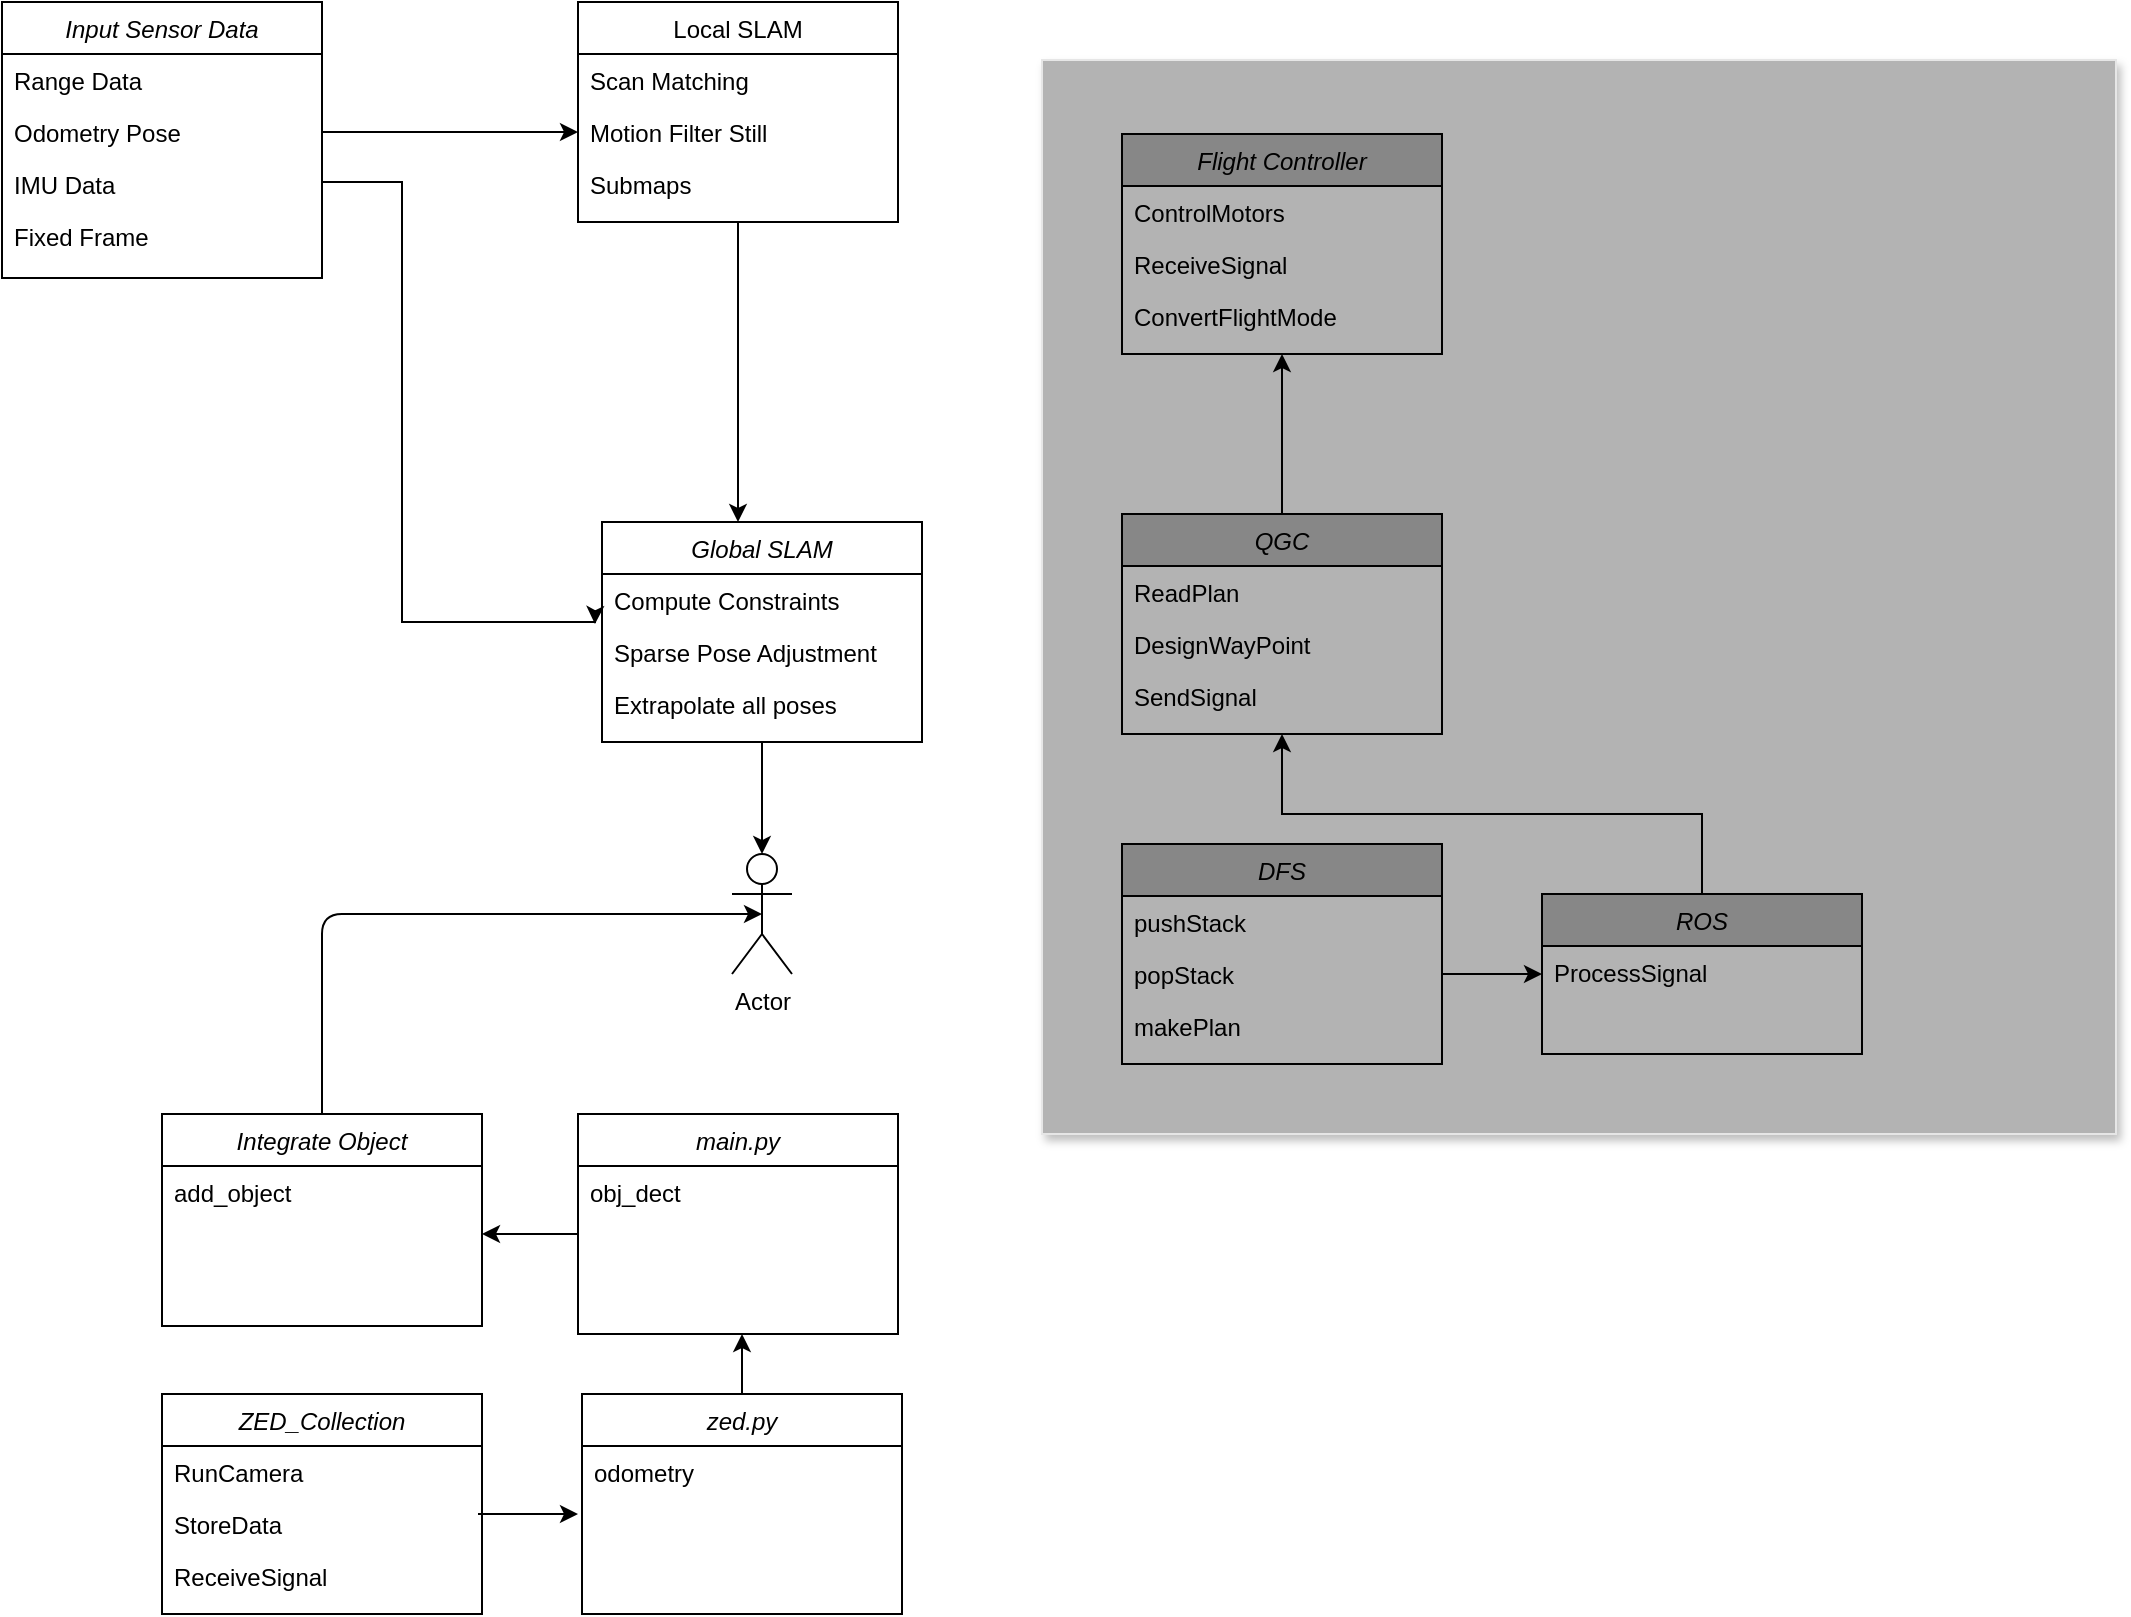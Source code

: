 <mxfile version="14.7.1" type="device"><diagram id="C5RBs43oDa-KdzZeNtuy" name="패키지다이어그램"><mxGraphModel dx="700" dy="695" grid="1" gridSize="10" guides="1" tooltips="1" connect="1" arrows="1" fold="1" page="1" pageScale="1" pageWidth="827" pageHeight="1169" math="0" shadow="0"><root><mxCell id="WIyWlLk6GJQsqaUBKTNV-0"/><mxCell id="WIyWlLk6GJQsqaUBKTNV-1" parent="WIyWlLk6GJQsqaUBKTNV-0"/><mxCell id="CB7alE8cAFBT5NJE9QPG-14" value="" style="whiteSpace=wrap;html=1;aspect=fixed;shadow=1;strokeColor=#E6E6E6;fillColor=#B3B3B3;" parent="WIyWlLk6GJQsqaUBKTNV-1" vertex="1"><mxGeometry x="600" y="193" width="537" height="537" as="geometry"/></mxCell><mxCell id="zkfFHV4jXpPFQw0GAbJ--0" value="Input Sensor Data" style="swimlane;fontStyle=2;align=center;verticalAlign=top;childLayout=stackLayout;horizontal=1;startSize=26;horizontalStack=0;resizeParent=1;resizeLast=0;collapsible=1;marginBottom=0;rounded=0;shadow=0;strokeWidth=1;" parent="WIyWlLk6GJQsqaUBKTNV-1" vertex="1"><mxGeometry x="80" y="164" width="160" height="138" as="geometry"><mxRectangle x="230" y="140" width="160" height="26" as="alternateBounds"/></mxGeometry></mxCell><mxCell id="zkfFHV4jXpPFQw0GAbJ--1" value="Range Data" style="text;align=left;verticalAlign=top;spacingLeft=4;spacingRight=4;overflow=hidden;rotatable=0;points=[[0,0.5],[1,0.5]];portConstraint=eastwest;" parent="zkfFHV4jXpPFQw0GAbJ--0" vertex="1"><mxGeometry y="26" width="160" height="26" as="geometry"/></mxCell><mxCell id="zkfFHV4jXpPFQw0GAbJ--2" value="Odometry Pose" style="text;align=left;verticalAlign=top;spacingLeft=4;spacingRight=4;overflow=hidden;rotatable=0;points=[[0,0.5],[1,0.5]];portConstraint=eastwest;rounded=0;shadow=0;html=0;" parent="zkfFHV4jXpPFQw0GAbJ--0" vertex="1"><mxGeometry y="52" width="160" height="26" as="geometry"/></mxCell><mxCell id="zkfFHV4jXpPFQw0GAbJ--3" value="IMU Data" style="text;align=left;verticalAlign=top;spacingLeft=4;spacingRight=4;overflow=hidden;rotatable=0;points=[[0,0.5],[1,0.5]];portConstraint=eastwest;rounded=0;shadow=0;html=0;" parent="zkfFHV4jXpPFQw0GAbJ--0" vertex="1"><mxGeometry y="78" width="160" height="26" as="geometry"/></mxCell><mxCell id="HZ2p7Poo9nSI8eC_3tfc-0" value="Fixed Frame" style="text;align=left;verticalAlign=top;spacingLeft=4;spacingRight=4;overflow=hidden;rotatable=0;points=[[0,0.5],[1,0.5]];portConstraint=eastwest;rounded=0;shadow=0;html=0;" parent="zkfFHV4jXpPFQw0GAbJ--0" vertex="1"><mxGeometry y="104" width="160" height="26" as="geometry"/></mxCell><mxCell id="zkfFHV4jXpPFQw0GAbJ--17" value="Local SLAM" style="swimlane;fontStyle=0;align=center;verticalAlign=top;childLayout=stackLayout;horizontal=1;startSize=26;horizontalStack=0;resizeParent=1;resizeLast=0;collapsible=1;marginBottom=0;rounded=0;shadow=0;strokeWidth=1;" parent="WIyWlLk6GJQsqaUBKTNV-1" vertex="1"><mxGeometry x="368" y="164" width="160" height="110" as="geometry"><mxRectangle x="550" y="140" width="160" height="26" as="alternateBounds"/></mxGeometry></mxCell><mxCell id="zkfFHV4jXpPFQw0GAbJ--18" value="Scan Matching" style="text;align=left;verticalAlign=top;spacingLeft=4;spacingRight=4;overflow=hidden;rotatable=0;points=[[0,0.5],[1,0.5]];portConstraint=eastwest;" parent="zkfFHV4jXpPFQw0GAbJ--17" vertex="1"><mxGeometry y="26" width="160" height="26" as="geometry"/></mxCell><mxCell id="zkfFHV4jXpPFQw0GAbJ--19" value="Motion Filter Still" style="text;align=left;verticalAlign=top;spacingLeft=4;spacingRight=4;overflow=hidden;rotatable=0;points=[[0,0.5],[1,0.5]];portConstraint=eastwest;rounded=0;shadow=0;html=0;" parent="zkfFHV4jXpPFQw0GAbJ--17" vertex="1"><mxGeometry y="52" width="160" height="26" as="geometry"/></mxCell><mxCell id="zkfFHV4jXpPFQw0GAbJ--20" value="Submaps" style="text;align=left;verticalAlign=top;spacingLeft=4;spacingRight=4;overflow=hidden;rotatable=0;points=[[0,0.5],[1,0.5]];portConstraint=eastwest;rounded=0;shadow=0;html=0;" parent="zkfFHV4jXpPFQw0GAbJ--17" vertex="1"><mxGeometry y="78" width="160" height="26" as="geometry"/></mxCell><mxCell id="HZ2p7Poo9nSI8eC_3tfc-1" value="" style="edgeStyle=orthogonalEdgeStyle;rounded=0;orthogonalLoop=1;jettySize=auto;html=1;exitX=1;exitY=0.75;exitDx=0;exitDy=0;entryX=0;entryY=0.5;entryDx=0;entryDy=0;" parent="WIyWlLk6GJQsqaUBKTNV-1" target="zkfFHV4jXpPFQw0GAbJ--19" edge="1"><mxGeometry relative="1" as="geometry"><mxPoint x="240" y="234" as="sourcePoint"/><mxPoint x="330" y="229" as="targetPoint"/><Array as="points"><mxPoint x="240" y="229"/></Array></mxGeometry></mxCell><mxCell id="HZ2p7Poo9nSI8eC_3tfc-2" value="" style="edgeStyle=orthogonalEdgeStyle;rounded=0;orthogonalLoop=1;jettySize=auto;html=1;exitX=0.5;exitY=1;exitDx=0;exitDy=0;" parent="WIyWlLk6GJQsqaUBKTNV-1" source="zkfFHV4jXpPFQw0GAbJ--17" edge="1"><mxGeometry relative="1" as="geometry"><mxPoint x="440" y="329" as="sourcePoint"/><mxPoint x="448" y="424" as="targetPoint"/><Array as="points"><mxPoint x="448" y="324"/></Array></mxGeometry></mxCell><mxCell id="HZ2p7Poo9nSI8eC_3tfc-3" value="Global SLAM" style="swimlane;fontStyle=2;align=center;verticalAlign=top;childLayout=stackLayout;horizontal=1;startSize=26;horizontalStack=0;resizeParent=1;resizeLast=0;collapsible=1;marginBottom=0;rounded=0;shadow=0;strokeWidth=1;" parent="WIyWlLk6GJQsqaUBKTNV-1" vertex="1"><mxGeometry x="380" y="424" width="160" height="110" as="geometry"><mxRectangle x="230" y="140" width="160" height="26" as="alternateBounds"/></mxGeometry></mxCell><mxCell id="HZ2p7Poo9nSI8eC_3tfc-4" value="Compute Constraints" style="text;align=left;verticalAlign=top;spacingLeft=4;spacingRight=4;overflow=hidden;rotatable=0;points=[[0,0.5],[1,0.5]];portConstraint=eastwest;" parent="HZ2p7Poo9nSI8eC_3tfc-3" vertex="1"><mxGeometry y="26" width="160" height="26" as="geometry"/></mxCell><mxCell id="HZ2p7Poo9nSI8eC_3tfc-5" value="Sparse Pose Adjustment" style="text;align=left;verticalAlign=top;spacingLeft=4;spacingRight=4;overflow=hidden;rotatable=0;points=[[0,0.5],[1,0.5]];portConstraint=eastwest;rounded=0;shadow=0;html=0;" parent="HZ2p7Poo9nSI8eC_3tfc-3" vertex="1"><mxGeometry y="52" width="160" height="26" as="geometry"/></mxCell><mxCell id="HZ2p7Poo9nSI8eC_3tfc-6" value="Extrapolate all poses" style="text;align=left;verticalAlign=top;spacingLeft=4;spacingRight=4;overflow=hidden;rotatable=0;points=[[0,0.5],[1,0.5]];portConstraint=eastwest;rounded=0;shadow=0;html=0;" parent="HZ2p7Poo9nSI8eC_3tfc-3" vertex="1"><mxGeometry y="78" width="160" height="26" as="geometry"/></mxCell><mxCell id="HZ2p7Poo9nSI8eC_3tfc-8" value="" style="edgeStyle=orthogonalEdgeStyle;rounded=0;orthogonalLoop=1;jettySize=auto;html=1;exitX=1;exitY=0.75;exitDx=0;exitDy=0;entryX=-0.022;entryY=0.962;entryDx=0;entryDy=0;entryPerimeter=0;" parent="WIyWlLk6GJQsqaUBKTNV-1" target="HZ2p7Poo9nSI8eC_3tfc-4" edge="1"><mxGeometry relative="1" as="geometry"><mxPoint x="240" y="259" as="sourcePoint"/><mxPoint x="350" y="474" as="targetPoint"/><Array as="points"><mxPoint x="240" y="254"/><mxPoint x="280" y="254"/><mxPoint x="280" y="474"/></Array></mxGeometry></mxCell><mxCell id="HZ2p7Poo9nSI8eC_3tfc-9" value="" style="edgeStyle=orthogonalEdgeStyle;rounded=0;orthogonalLoop=1;jettySize=auto;html=1;exitX=0.5;exitY=1;exitDx=0;exitDy=0;entryX=0.5;entryY=0;entryDx=0;entryDy=0;entryPerimeter=0;" parent="WIyWlLk6GJQsqaUBKTNV-1" source="HZ2p7Poo9nSI8eC_3tfc-3" target="CB7alE8cAFBT5NJE9QPG-5" edge="1"><mxGeometry relative="1" as="geometry"><mxPoint x="180" y="514" as="sourcePoint"/><mxPoint x="460" y="560" as="targetPoint"/><Array as="points"/></mxGeometry></mxCell><mxCell id="HZ2p7Poo9nSI8eC_3tfc-10" value="Integrate Object" style="swimlane;fontStyle=2;align=center;verticalAlign=top;childLayout=stackLayout;horizontal=1;startSize=26;horizontalStack=0;resizeParent=1;resizeLast=0;collapsible=1;marginBottom=0;rounded=0;shadow=0;strokeWidth=1;" parent="WIyWlLk6GJQsqaUBKTNV-1" vertex="1"><mxGeometry x="160" y="720" width="160" height="106" as="geometry"><mxRectangle x="230" y="140" width="160" height="26" as="alternateBounds"/></mxGeometry></mxCell><mxCell id="HZ2p7Poo9nSI8eC_3tfc-11" value="add_object" style="text;align=left;verticalAlign=top;spacingLeft=4;spacingRight=4;overflow=hidden;rotatable=0;points=[[0,0.5],[1,0.5]];portConstraint=eastwest;" parent="HZ2p7Poo9nSI8eC_3tfc-10" vertex="1"><mxGeometry y="26" width="160" height="26" as="geometry"/></mxCell><mxCell id="HZ2p7Poo9nSI8eC_3tfc-26" value="DFS" style="swimlane;fontStyle=2;align=center;verticalAlign=top;childLayout=stackLayout;horizontal=1;startSize=26;horizontalStack=0;resizeParent=1;resizeLast=0;collapsible=1;marginBottom=0;rounded=0;shadow=0;strokeWidth=1;fillColor=#878787;" parent="WIyWlLk6GJQsqaUBKTNV-1" vertex="1"><mxGeometry x="640" y="585" width="160" height="110" as="geometry"><mxRectangle x="230" y="140" width="160" height="26" as="alternateBounds"/></mxGeometry></mxCell><mxCell id="HZ2p7Poo9nSI8eC_3tfc-27" value="pushStack" style="text;align=left;verticalAlign=top;spacingLeft=4;spacingRight=4;overflow=hidden;rotatable=0;points=[[0,0.5],[1,0.5]];portConstraint=eastwest;" parent="HZ2p7Poo9nSI8eC_3tfc-26" vertex="1"><mxGeometry y="26" width="160" height="26" as="geometry"/></mxCell><mxCell id="HZ2p7Poo9nSI8eC_3tfc-28" value="popStack" style="text;align=left;verticalAlign=top;spacingLeft=4;spacingRight=4;overflow=hidden;rotatable=0;points=[[0,0.5],[1,0.5]];portConstraint=eastwest;rounded=0;shadow=0;html=0;" parent="HZ2p7Poo9nSI8eC_3tfc-26" vertex="1"><mxGeometry y="52" width="160" height="26" as="geometry"/></mxCell><mxCell id="HZ2p7Poo9nSI8eC_3tfc-29" value="makePlan" style="text;align=left;verticalAlign=top;spacingLeft=4;spacingRight=4;overflow=hidden;rotatable=0;points=[[0,0.5],[1,0.5]];portConstraint=eastwest;rounded=0;shadow=0;html=0;" parent="HZ2p7Poo9nSI8eC_3tfc-26" vertex="1"><mxGeometry y="78" width="160" height="26" as="geometry"/></mxCell><mxCell id="HZ2p7Poo9nSI8eC_3tfc-30" value="ROS" style="swimlane;fontStyle=2;align=center;verticalAlign=top;childLayout=stackLayout;horizontal=1;startSize=26;horizontalStack=0;resizeParent=1;resizeLast=0;collapsible=1;marginBottom=0;rounded=0;shadow=0;strokeWidth=1;fillColor=#878787;" parent="WIyWlLk6GJQsqaUBKTNV-1" vertex="1"><mxGeometry x="850" y="610" width="160" height="80" as="geometry"><mxRectangle x="230" y="140" width="160" height="26" as="alternateBounds"/></mxGeometry></mxCell><mxCell id="HZ2p7Poo9nSI8eC_3tfc-31" value="ProcessSignal" style="text;align=left;verticalAlign=top;spacingLeft=4;spacingRight=4;overflow=hidden;rotatable=0;points=[[0,0.5],[1,0.5]];portConstraint=eastwest;" parent="HZ2p7Poo9nSI8eC_3tfc-30" vertex="1"><mxGeometry y="26" width="160" height="26" as="geometry"/></mxCell><mxCell id="HZ2p7Poo9nSI8eC_3tfc-34" value="" style="edgeStyle=orthogonalEdgeStyle;rounded=0;orthogonalLoop=1;jettySize=auto;html=1;exitX=1;exitY=0.5;exitDx=0;exitDy=0;entryX=0;entryY=0.5;entryDx=0;entryDy=0;" parent="WIyWlLk6GJQsqaUBKTNV-1" source="HZ2p7Poo9nSI8eC_3tfc-28" edge="1"><mxGeometry relative="1" as="geometry"><mxPoint x="697.5" y="445" as="sourcePoint"/><mxPoint x="850" y="650" as="targetPoint"/><Array as="points"><mxPoint x="800" y="650"/><mxPoint x="800" y="650"/></Array></mxGeometry></mxCell><mxCell id="HZ2p7Poo9nSI8eC_3tfc-35" value="Flight Controller" style="swimlane;fontStyle=2;align=center;verticalAlign=top;childLayout=stackLayout;horizontal=1;startSize=26;horizontalStack=0;resizeParent=1;resizeLast=0;collapsible=1;marginBottom=0;rounded=0;shadow=0;strokeWidth=1;fillColor=#878787;" parent="WIyWlLk6GJQsqaUBKTNV-1" vertex="1"><mxGeometry x="640" y="230" width="160" height="110" as="geometry"><mxRectangle x="230" y="140" width="160" height="26" as="alternateBounds"/></mxGeometry></mxCell><mxCell id="HZ2p7Poo9nSI8eC_3tfc-36" value="ControlMotors" style="text;align=left;verticalAlign=top;spacingLeft=4;spacingRight=4;overflow=hidden;rotatable=0;points=[[0,0.5],[1,0.5]];portConstraint=eastwest;" parent="HZ2p7Poo9nSI8eC_3tfc-35" vertex="1"><mxGeometry y="26" width="160" height="26" as="geometry"/></mxCell><mxCell id="HZ2p7Poo9nSI8eC_3tfc-37" value="ReceiveSignal" style="text;align=left;verticalAlign=top;spacingLeft=4;spacingRight=4;overflow=hidden;rotatable=0;points=[[0,0.5],[1,0.5]];portConstraint=eastwest;rounded=0;shadow=0;html=0;" parent="HZ2p7Poo9nSI8eC_3tfc-35" vertex="1"><mxGeometry y="52" width="160" height="26" as="geometry"/></mxCell><mxCell id="HZ2p7Poo9nSI8eC_3tfc-38" value="ConvertFlightMode" style="text;align=left;verticalAlign=top;spacingLeft=4;spacingRight=4;overflow=hidden;rotatable=0;points=[[0,0.5],[1,0.5]];portConstraint=eastwest;rounded=0;shadow=0;html=0;" parent="HZ2p7Poo9nSI8eC_3tfc-35" vertex="1"><mxGeometry y="78" width="160" height="26" as="geometry"/></mxCell><mxCell id="HZ2p7Poo9nSI8eC_3tfc-45" value="" style="edgeStyle=orthogonalEdgeStyle;rounded=0;orthogonalLoop=1;jettySize=auto;html=1;entryX=0.5;entryY=1;entryDx=0;entryDy=0;exitX=0.5;exitY=0;exitDx=0;exitDy=0;" parent="WIyWlLk6GJQsqaUBKTNV-1" source="HZ2p7Poo9nSI8eC_3tfc-30" target="HZ2p7Poo9nSI8eC_3tfc-46" edge="1"><mxGeometry relative="1" as="geometry"><mxPoint x="941" y="635" as="sourcePoint"/><mxPoint x="980" y="640" as="targetPoint"/><Array as="points"/></mxGeometry></mxCell><mxCell id="HZ2p7Poo9nSI8eC_3tfc-46" value="QGC" style="swimlane;fontStyle=2;align=center;verticalAlign=top;childLayout=stackLayout;horizontal=1;startSize=26;horizontalStack=0;resizeParent=1;resizeLast=0;collapsible=1;marginBottom=0;rounded=0;shadow=0;strokeWidth=1;fillColor=#878787;" parent="WIyWlLk6GJQsqaUBKTNV-1" vertex="1"><mxGeometry x="640" y="420" width="160" height="110" as="geometry"><mxRectangle x="230" y="140" width="160" height="26" as="alternateBounds"/></mxGeometry></mxCell><mxCell id="HZ2p7Poo9nSI8eC_3tfc-47" value="ReadPlan" style="text;align=left;verticalAlign=top;spacingLeft=4;spacingRight=4;overflow=hidden;rotatable=0;points=[[0,0.5],[1,0.5]];portConstraint=eastwest;" parent="HZ2p7Poo9nSI8eC_3tfc-46" vertex="1"><mxGeometry y="26" width="160" height="26" as="geometry"/></mxCell><mxCell id="HZ2p7Poo9nSI8eC_3tfc-48" value="DesignWayPoint" style="text;align=left;verticalAlign=top;spacingLeft=4;spacingRight=4;overflow=hidden;rotatable=0;points=[[0,0.5],[1,0.5]];portConstraint=eastwest;rounded=0;shadow=0;html=0;" parent="HZ2p7Poo9nSI8eC_3tfc-46" vertex="1"><mxGeometry y="52" width="160" height="26" as="geometry"/></mxCell><mxCell id="HZ2p7Poo9nSI8eC_3tfc-49" value="SendSignal" style="text;align=left;verticalAlign=top;spacingLeft=4;spacingRight=4;overflow=hidden;rotatable=0;points=[[0,0.5],[1,0.5]];portConstraint=eastwest;rounded=0;shadow=0;html=0;" parent="HZ2p7Poo9nSI8eC_3tfc-46" vertex="1"><mxGeometry y="78" width="160" height="26" as="geometry"/></mxCell><mxCell id="HZ2p7Poo9nSI8eC_3tfc-51" value="" style="edgeStyle=orthogonalEdgeStyle;rounded=0;orthogonalLoop=1;jettySize=auto;html=1;exitX=0.5;exitY=0;exitDx=0;exitDy=0;" parent="WIyWlLk6GJQsqaUBKTNV-1" source="HZ2p7Poo9nSI8eC_3tfc-46" edge="1"><mxGeometry relative="1" as="geometry"><mxPoint x="699.5" y="310" as="sourcePoint"/><mxPoint x="720" y="340" as="targetPoint"/><Array as="points"><mxPoint x="720" y="350"/></Array></mxGeometry></mxCell><mxCell id="HZ2p7Poo9nSI8eC_3tfc-53" value="ZED_Collection" style="swimlane;fontStyle=2;align=center;verticalAlign=top;childLayout=stackLayout;horizontal=1;startSize=26;horizontalStack=0;resizeParent=1;resizeLast=0;collapsible=1;marginBottom=0;rounded=0;shadow=0;strokeWidth=1;" parent="WIyWlLk6GJQsqaUBKTNV-1" vertex="1"><mxGeometry x="160" y="860" width="160" height="110" as="geometry"><mxRectangle x="230" y="140" width="160" height="26" as="alternateBounds"/></mxGeometry></mxCell><mxCell id="HZ2p7Poo9nSI8eC_3tfc-54" value="RunCamera" style="text;align=left;verticalAlign=top;spacingLeft=4;spacingRight=4;overflow=hidden;rotatable=0;points=[[0,0.5],[1,0.5]];portConstraint=eastwest;" parent="HZ2p7Poo9nSI8eC_3tfc-53" vertex="1"><mxGeometry y="26" width="160" height="26" as="geometry"/></mxCell><mxCell id="HZ2p7Poo9nSI8eC_3tfc-55" value="StoreData" style="text;align=left;verticalAlign=top;spacingLeft=4;spacingRight=4;overflow=hidden;rotatable=0;points=[[0,0.5],[1,0.5]];portConstraint=eastwest;rounded=0;shadow=0;html=0;" parent="HZ2p7Poo9nSI8eC_3tfc-53" vertex="1"><mxGeometry y="52" width="160" height="26" as="geometry"/></mxCell><mxCell id="HZ2p7Poo9nSI8eC_3tfc-56" value="ReceiveSignal" style="text;align=left;verticalAlign=top;spacingLeft=4;spacingRight=4;overflow=hidden;rotatable=0;points=[[0,0.5],[1,0.5]];portConstraint=eastwest;rounded=0;shadow=0;html=0;" parent="HZ2p7Poo9nSI8eC_3tfc-53" vertex="1"><mxGeometry y="78" width="160" height="26" as="geometry"/></mxCell><mxCell id="HZ2p7Poo9nSI8eC_3tfc-58" value="zed.py" style="swimlane;fontStyle=2;align=center;verticalAlign=top;childLayout=stackLayout;horizontal=1;startSize=26;horizontalStack=0;resizeParent=1;resizeLast=0;collapsible=1;marginBottom=0;rounded=0;shadow=0;strokeWidth=1;" parent="WIyWlLk6GJQsqaUBKTNV-1" vertex="1"><mxGeometry x="370" y="860" width="160" height="110" as="geometry"><mxRectangle x="230" y="140" width="160" height="26" as="alternateBounds"/></mxGeometry></mxCell><mxCell id="HZ2p7Poo9nSI8eC_3tfc-59" value="odometry" style="text;align=left;verticalAlign=top;spacingLeft=4;spacingRight=4;overflow=hidden;rotatable=0;points=[[0,0.5],[1,0.5]];portConstraint=eastwest;" parent="HZ2p7Poo9nSI8eC_3tfc-58" vertex="1"><mxGeometry y="26" width="160" height="26" as="geometry"/></mxCell><mxCell id="CB7alE8cAFBT5NJE9QPG-0" value="main.py" style="swimlane;fontStyle=2;align=center;verticalAlign=top;childLayout=stackLayout;horizontal=1;startSize=26;horizontalStack=0;resizeParent=1;resizeLast=0;collapsible=1;marginBottom=0;rounded=0;shadow=0;strokeWidth=1;" parent="WIyWlLk6GJQsqaUBKTNV-1" vertex="1"><mxGeometry x="368" y="720" width="160" height="110" as="geometry"><mxRectangle x="230" y="140" width="160" height="26" as="alternateBounds"/></mxGeometry></mxCell><mxCell id="CB7alE8cAFBT5NJE9QPG-1" value="obj_dect" style="text;align=left;verticalAlign=top;spacingLeft=4;spacingRight=4;overflow=hidden;rotatable=0;points=[[0,0.5],[1,0.5]];portConstraint=eastwest;" parent="CB7alE8cAFBT5NJE9QPG-0" vertex="1"><mxGeometry y="26" width="160" height="26" as="geometry"/></mxCell><mxCell id="CB7alE8cAFBT5NJE9QPG-5" value="Actor" style="shape=umlActor;verticalLabelPosition=bottom;verticalAlign=top;html=1;outlineConnect=0;" parent="WIyWlLk6GJQsqaUBKTNV-1" vertex="1"><mxGeometry x="445" y="590.0" width="30" height="60" as="geometry"/></mxCell><mxCell id="CB7alE8cAFBT5NJE9QPG-6" value="" style="endArrow=classic;html=1;" parent="WIyWlLk6GJQsqaUBKTNV-1" edge="1"><mxGeometry width="50" height="50" relative="1" as="geometry"><mxPoint x="318" y="920" as="sourcePoint"/><mxPoint x="368" y="920" as="targetPoint"/></mxGeometry></mxCell><mxCell id="CB7alE8cAFBT5NJE9QPG-9" value="" style="endArrow=classic;html=1;exitX=0.5;exitY=0;exitDx=0;exitDy=0;" parent="WIyWlLk6GJQsqaUBKTNV-1" source="HZ2p7Poo9nSI8eC_3tfc-58" edge="1"><mxGeometry width="50" height="50" relative="1" as="geometry"><mxPoint x="550" y="850" as="sourcePoint"/><mxPoint x="450" y="830" as="targetPoint"/></mxGeometry></mxCell><mxCell id="CB7alE8cAFBT5NJE9QPG-10" value="" style="endArrow=classic;html=1;" parent="WIyWlLk6GJQsqaUBKTNV-1" edge="1"><mxGeometry width="50" height="50" relative="1" as="geometry"><mxPoint x="368" y="780" as="sourcePoint"/><mxPoint x="320" y="780" as="targetPoint"/></mxGeometry></mxCell><mxCell id="CB7alE8cAFBT5NJE9QPG-11" value="" style="endArrow=classic;html=1;entryX=0.5;entryY=0.5;entryDx=0;entryDy=0;entryPerimeter=0;" parent="WIyWlLk6GJQsqaUBKTNV-1" target="CB7alE8cAFBT5NJE9QPG-5" edge="1"><mxGeometry width="50" height="50" relative="1" as="geometry"><mxPoint x="240" y="720" as="sourcePoint"/><mxPoint x="240" y="630" as="targetPoint"/><Array as="points"><mxPoint x="240" y="620"/></Array></mxGeometry></mxCell></root></mxGraphModel></diagram></mxfile>